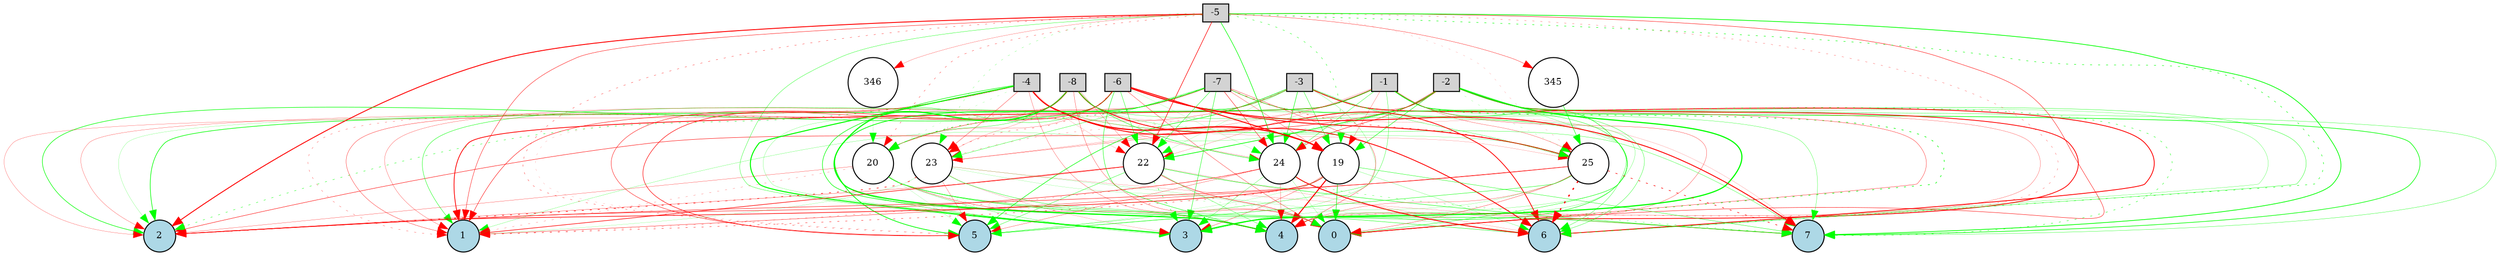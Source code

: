 digraph {
	node [fontsize=9 height=0.2 shape=circle width=0.2]
	-1 [fillcolor=lightgray shape=box style=filled]
	-2 [fillcolor=lightgray shape=box style=filled]
	-3 [fillcolor=lightgray shape=box style=filled]
	-4 [fillcolor=lightgray shape=box style=filled]
	-5 [fillcolor=lightgray shape=box style=filled]
	-6 [fillcolor=lightgray shape=box style=filled]
	-7 [fillcolor=lightgray shape=box style=filled]
	-8 [fillcolor=lightgray shape=box style=filled]
	0 [fillcolor=lightblue style=filled]
	1 [fillcolor=lightblue style=filled]
	2 [fillcolor=lightblue style=filled]
	3 [fillcolor=lightblue style=filled]
	4 [fillcolor=lightblue style=filled]
	5 [fillcolor=lightblue style=filled]
	6 [fillcolor=lightblue style=filled]
	7 [fillcolor=lightblue style=filled]
	345 [fillcolor=white style=filled]
	19 [fillcolor=white style=filled]
	20 [fillcolor=white style=filled]
	22 [fillcolor=white style=filled]
	23 [fillcolor=white style=filled]
	24 [fillcolor=white style=filled]
	25 [fillcolor=white style=filled]
	346 [fillcolor=white style=filled]
	-1 -> 19 [color=red penwidth=0.18945862216444032 style=solid]
	-1 -> 20 [color=red penwidth=0.13593153748354772 style=solid]
	-1 -> 22 [color=red penwidth=0.14547333552142575 style=solid]
	-1 -> 23 [color=red penwidth=0.16797976317143565 style=solid]
	-1 -> 24 [color=green penwidth=0.3080946076060814 style=solid]
	-1 -> 25 [color=red penwidth=0.22237464991961842 style=solid]
	-2 -> 19 [color=green penwidth=0.4415345693513437 style=solid]
	-2 -> 20 [color=green penwidth=0.13658068564967787 style=dotted]
	-2 -> 22 [color=green penwidth=0.6750965888003884 style=solid]
	-2 -> 23 [color=red penwidth=0.21750729305636687 style=solid]
	-2 -> 24 [color=red penwidth=0.41056017802230294 style=solid]
	-2 -> 25 [color=green penwidth=0.12658905065730558 style=dotted]
	-3 -> 19 [color=green penwidth=0.33995058910247233 style=solid]
	-3 -> 20 [color=red penwidth=0.24570174847623255 style=solid]
	-3 -> 22 [color=green penwidth=0.11749528903285753 style=solid]
	-3 -> 23 [color=red penwidth=0.18433580304647695 style=dotted]
	-3 -> 24 [color=green penwidth=0.4598982728944596 style=solid]
	-3 -> 25 [color=green penwidth=0.25400439907888495 style=solid]
	-4 -> 19 [color=red penwidth=1.2167724790806405 style=solid]
	-4 -> 20 [color=green penwidth=0.1251015324052037 style=dotted]
	-4 -> 22 [color=red penwidth=0.11181966927979786 style=solid]
	-4 -> 23 [color=red penwidth=0.26991936924790993 style=solid]
	-4 -> 24 [color=red penwidth=0.18478742970913345 style=solid]
	-4 -> 25 [color=red penwidth=0.1340507340118352 style=solid]
	-5 -> 19 [color=green penwidth=0.3617498622293345 style=dotted]
	-5 -> 20 [color=red penwidth=0.27680168878756917 style=dotted]
	-5 -> 22 [color=red penwidth=0.5493444823056998 style=solid]
	-5 -> 23 [color=green penwidth=0.18204351087186482 style=dotted]
	-5 -> 24 [color=green penwidth=0.5597942732466531 style=solid]
	-5 -> 25 [color=red penwidth=0.10865300257221625 style=dotted]
	-6 -> 19 [color=red penwidth=0.9577067508605817 style=solid]
	-6 -> 20 [color=red penwidth=0.19118572109654824 style=solid]
	-6 -> 22 [color=green penwidth=0.3514655673349456 style=solid]
	-6 -> 23 [color=red penwidth=0.2886548194580183 style=dotted]
	-6 -> 24 [color=green penwidth=0.1014148552399455 style=solid]
	-6 -> 25 [color=red penwidth=0.8581100881311802 style=solid]
	-7 -> 19 [color=red penwidth=0.23386865048045866 style=solid]
	-7 -> 20 [color=green penwidth=0.5355387925706095 style=dotted]
	-7 -> 22 [color=green penwidth=0.3655539524384569 style=solid]
	-7 -> 23 [color=green penwidth=0.2938032918509905 style=solid]
	-7 -> 24 [color=red penwidth=0.3885154576290546 style=solid]
	-7 -> 25 [color=red penwidth=0.40859930483621165 style=dotted]
	-8 -> 19 [color=red penwidth=0.18416652095158914 style=solid]
	-8 -> 20 [color=green penwidth=0.30499075144524557 style=solid]
	-8 -> 22 [color=red penwidth=0.19628066222672316 style=solid]
	-8 -> 23 [color=red penwidth=0.15581619379216835 style=solid]
	-8 -> 24 [color=green penwidth=0.4087700565609078 style=solid]
	-8 -> 25 [color=green penwidth=0.18029836400576565 style=solid]
	19 -> 0 [color=green penwidth=0.522601215872722 style=solid]
	19 -> 1 [color=red penwidth=0.3574548753969937 style=dotted]
	19 -> 2 [color=red penwidth=0.6107892128577307 style=solid]
	19 -> 3 [color=red penwidth=0.2524891416988134 style=solid]
	19 -> 4 [color=red penwidth=1.0218487837126542 style=solid]
	19 -> 5 [color=green penwidth=0.11739348813039964 style=solid]
	19 -> 6 [color=green penwidth=0.1785194836840352 style=solid]
	19 -> 7 [color=green penwidth=0.33683046915034587 style=solid]
	20 -> 0 [color=green penwidth=0.1369714231882419 style=dotted]
	20 -> 1 [color=red penwidth=0.17418008355710723 style=dotted]
	20 -> 2 [color=red penwidth=0.21717799138336152 style=solid]
	20 -> 3 [color=green penwidth=0.23956671916950142 style=solid]
	20 -> 4 [color=red penwidth=0.2679872654857556 style=solid]
	20 -> 5 [color=green penwidth=0.10584221188499138 style=solid]
	20 -> 6 [color=green penwidth=0.36773537492182506 style=solid]
	20 -> 7 [color=green penwidth=0.481596202170128 style=solid]
	22 -> 0 [color=red penwidth=0.38272731173833163 style=solid]
	22 -> 1 [color=red penwidth=0.5686041195410289 style=solid]
	22 -> 2 [color=red penwidth=0.2436739820974425 style=solid]
	22 -> 3 [color=green penwidth=0.4134962435686964 style=dotted]
	22 -> 4 [color=green penwidth=0.2564231338533357 style=solid]
	22 -> 5 [color=green penwidth=0.31297535829518247 style=solid]
	22 -> 6 [color=red penwidth=0.13039112337443565 style=solid]
	22 -> 7 [color=green penwidth=0.4097358520993414 style=solid]
	23 -> 0 [color=green penwidth=0.12393614969286217 style=solid]
	23 -> 1 [color=green penwidth=0.13182106459675602 style=solid]
	23 -> 2 [color=red penwidth=0.5673388432311018 style=dotted]
	23 -> 3 [color=red penwidth=0.13104831899293937 style=solid]
	23 -> 4 [color=green penwidth=0.3335001575453491 style=solid]
	23 -> 5 [color=red penwidth=0.20329594306965532 style=solid]
	23 -> 6 [color=green penwidth=0.13849066117060363 style=solid]
	23 -> 7 [color=red penwidth=0.13687798271508075 style=solid]
	24 -> 0 [color=green penwidth=0.1522145189949497 style=solid]
	24 -> 1 [color=red penwidth=0.1981850667286411 style=dotted]
	24 -> 2 [color=red penwidth=0.42089293672017025 style=solid]
	24 -> 3 [color=green penwidth=0.22333551606042779 style=solid]
	24 -> 4 [color=red penwidth=0.20825345277407237 style=solid]
	24 -> 5 [color=red penwidth=0.23640838985520604 style=solid]
	24 -> 6 [color=red penwidth=0.885359053114546 style=solid]
	24 -> 7 [color=green penwidth=0.25654215269545044 style=dotted]
	25 -> 0 [color=red penwidth=0.2604791112557974 style=solid]
	25 -> 1 [color=red penwidth=0.31764342509350396 style=solid]
	25 -> 2 [color=red penwidth=0.41217790236307617 style=solid]
	25 -> 3 [color=green penwidth=0.15380197878372048 style=solid]
	25 -> 4 [color=red penwidth=0.2234126630980614 style=solid]
	25 -> 5 [color=green penwidth=0.3711050377295515 style=solid]
	25 -> 6 [color=red penwidth=1.2820270454656233 style=dotted]
	25 -> 7 [color=red penwidth=0.5499611552076794 style=dotted]
	-1 -> 0 [color=green penwidth=0.5766392111426218 style=dotted]
	-1 -> 1 [color=red penwidth=0.747142317240689 style=solid]
	-1 -> 2 [color=green penwidth=0.5911709667790009 style=solid]
	-1 -> 3 [color=green penwidth=0.4386899374122708 style=solid]
	-1 -> 4 [color=red penwidth=0.24434231510191445 style=solid]
	-1 -> 5 [color=green penwidth=0.27482132987918595 style=solid]
	-1 -> 6 [color=green penwidth=0.21048682796118226 style=solid]
	-1 -> 7 [color=green penwidth=0.6034862361059888 style=solid]
	-2 -> 0 [color=red penwidth=0.7678539954078389 style=solid]
	-2 -> 1 [color=green penwidth=0.17880833709279484 style=solid]
	-2 -> 2 [color=red penwidth=0.4117253899663048 style=solid]
	-2 -> 3 [color=green penwidth=1.145371149647537 style=solid]
	-2 -> 4 [color=red penwidth=0.2060121181166186 style=solid]
	-2 -> 5 [color=green penwidth=0.1880259202609959 style=solid]
	-2 -> 6 [color=green penwidth=0.3157455964909849 style=solid]
	-2 -> 7 [color=green penwidth=0.27570987458042123 style=solid]
	-3 -> 0 [color=red penwidth=0.29351719728472503 style=solid]
	-3 -> 1 [color=green penwidth=0.37254405346902586 style=solid]
	-3 -> 2 [color=green penwidth=0.1488479747096108 style=solid]
	-3 -> 3 [color=green penwidth=0.17552055630099184 style=solid]
	-3 -> 4 [color=green penwidth=0.19877900644823787 style=solid]
	-3 -> 5 [color=green penwidth=0.5351628208880235 style=solid]
	-3 -> 6 [color=red penwidth=0.795882472700011 style=solid]
	-3 -> 7 [color=green penwidth=0.3790967654019197 style=dotted]
	-4 -> 0 [color=red penwidth=0.21678362601721446 style=solid]
	-4 -> 1 [color=red penwidth=0.4146886917642185 style=solid]
	-4 -> 2 [color=green penwidth=0.36119316157690373 style=dotted]
	-4 -> 3 [color=green penwidth=1.0059319316914632 style=solid]
	-4 -> 4 [color=green penwidth=0.5406467203392749 style=solid]
	-4 -> 5 [color=red penwidth=0.10406159659213744 style=dotted]
	-4 -> 6 [color=red penwidth=0.8415925076866869 style=solid]
	-4 -> 7 [color=green penwidth=0.2682912453260235 style=solid]
	-5 -> 0 [color=red penwidth=0.39317869413555107 style=solid]
	-5 -> 1 [color=red penwidth=0.3688205290792642 style=solid]
	-5 -> 2 [color=red penwidth=0.8810882326356168 style=solid]
	-5 -> 3 [color=green penwidth=0.29710649001934597 style=solid]
	-5 -> 4 [color=red penwidth=0.21379086682256632 style=dotted]
	-5 -> 5 [color=red penwidth=0.2837944770314884 style=dotted]
	-5 -> 6 [color=green penwidth=0.4579374488700667 style=dotted]
	-5 -> 7 [color=green penwidth=0.7049126685236444 style=solid]
	-6 -> 0 [color=red penwidth=0.2810913190929121 style=solid]
	-6 -> 1 [color=red penwidth=0.28876955716921004 style=solid]
	-6 -> 2 [color=green penwidth=0.5410888557687796 style=solid]
	-6 -> 3 [color=green penwidth=0.31002772893454467 style=solid]
	-6 -> 4 [color=green penwidth=0.40642865386116167 style=solid]
	-6 -> 5 [color=red penwidth=0.4933153457545083 style=solid]
	-6 -> 6 [color=green penwidth=0.2769081277401124 style=solid]
	-6 -> 7 [color=red penwidth=0.8949242684510942 style=solid]
	-7 -> 0 [color=green penwidth=0.3440453090511651 style=solid]
	-7 -> 1 [color=red penwidth=0.21433344388967795 style=solid]
	-7 -> 2 [color=red penwidth=0.20485884443464278 style=solid]
	-7 -> 3 [color=green penwidth=0.3898683493163635 style=solid]
	-7 -> 4 [color=red penwidth=0.26817432303678623 style=solid]
	-7 -> 5 [color=green penwidth=0.7163522667203015 style=solid]
	-7 -> 6 [color=green penwidth=0.2883520120272064 style=solid]
	-7 -> 7 [color=red penwidth=0.11906297511228893 style=solid]
	-8 -> 0 [color=red penwidth=0.24955993208984095 style=solid]
	-8 -> 1 [color=red penwidth=0.22678536657926074 style=dotted]
	-8 -> 2 [color=red penwidth=0.19005616961339278 style=solid]
	-8 -> 3 [color=green penwidth=0.16509803274908708 style=solid]
	-8 -> 4 [color=green penwidth=1.128389052306502 style=solid]
	-8 -> 5 [color=red penwidth=0.37759567102588365 style=solid]
	-8 -> 6 [color=red penwidth=0.7691949879500588 style=solid]
	-8 -> 7 [color=green penwidth=0.24817417469797529 style=solid]
	-5 -> 345 [color=red penwidth=0.29333877917585016 style=solid]
	345 -> 25 [color=green penwidth=0.4574275831802197 style=solid]
	-5 -> 346 [color=red penwidth=0.1880462055851374 style=solid]
	346 -> 20 [color=green penwidth=0.11193477889936165 style=solid]
}

